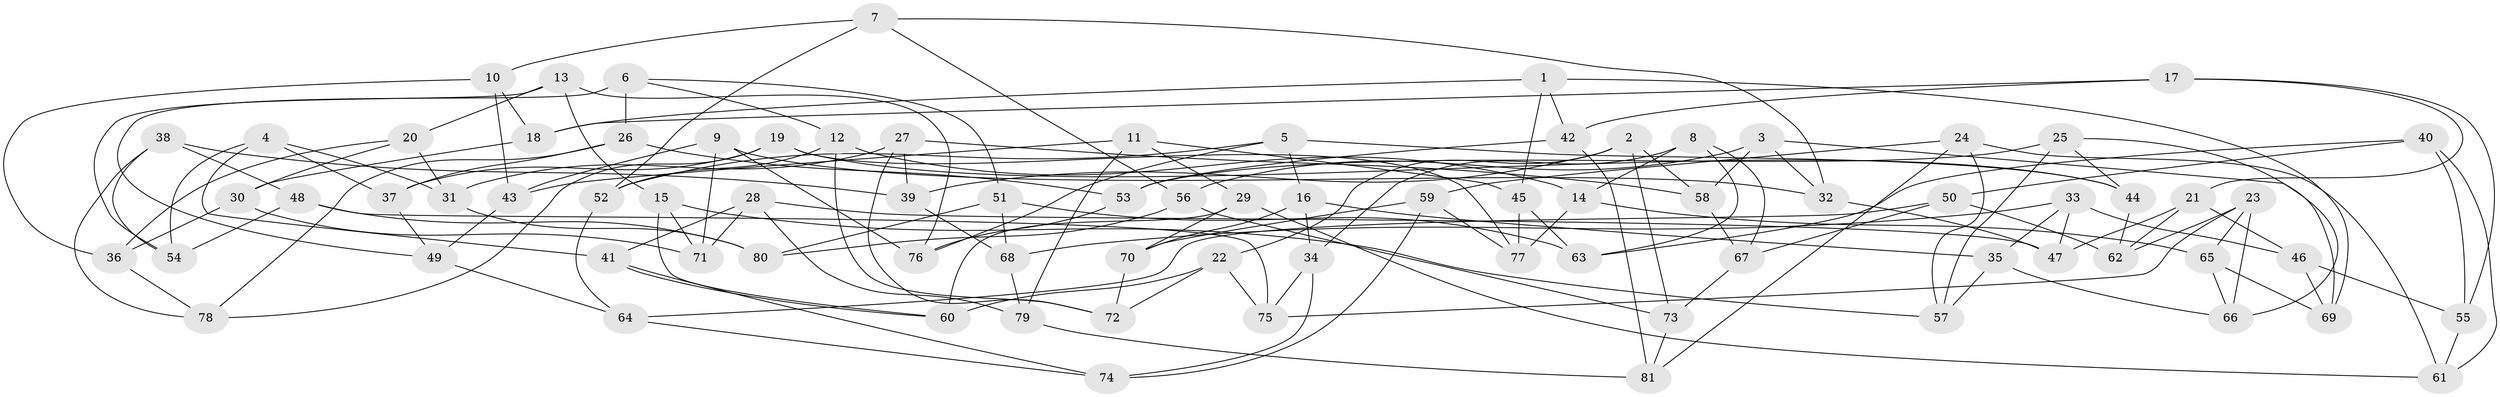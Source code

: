 // Generated by graph-tools (version 1.1) at 2025/37/03/09/25 02:37:53]
// undirected, 81 vertices, 162 edges
graph export_dot {
graph [start="1"]
  node [color=gray90,style=filled];
  1;
  2;
  3;
  4;
  5;
  6;
  7;
  8;
  9;
  10;
  11;
  12;
  13;
  14;
  15;
  16;
  17;
  18;
  19;
  20;
  21;
  22;
  23;
  24;
  25;
  26;
  27;
  28;
  29;
  30;
  31;
  32;
  33;
  34;
  35;
  36;
  37;
  38;
  39;
  40;
  41;
  42;
  43;
  44;
  45;
  46;
  47;
  48;
  49;
  50;
  51;
  52;
  53;
  54;
  55;
  56;
  57;
  58;
  59;
  60;
  61;
  62;
  63;
  64;
  65;
  66;
  67;
  68;
  69;
  70;
  71;
  72;
  73;
  74;
  75;
  76;
  77;
  78;
  79;
  80;
  81;
  1 -- 45;
  1 -- 42;
  1 -- 18;
  1 -- 69;
  2 -- 39;
  2 -- 58;
  2 -- 73;
  2 -- 22;
  3 -- 56;
  3 -- 58;
  3 -- 69;
  3 -- 32;
  4 -- 41;
  4 -- 37;
  4 -- 54;
  4 -- 31;
  5 -- 16;
  5 -- 52;
  5 -- 76;
  5 -- 44;
  6 -- 51;
  6 -- 12;
  6 -- 26;
  6 -- 49;
  7 -- 52;
  7 -- 32;
  7 -- 56;
  7 -- 10;
  8 -- 67;
  8 -- 34;
  8 -- 14;
  8 -- 63;
  9 -- 71;
  9 -- 32;
  9 -- 43;
  9 -- 76;
  10 -- 18;
  10 -- 36;
  10 -- 43;
  11 -- 79;
  11 -- 45;
  11 -- 43;
  11 -- 29;
  12 -- 52;
  12 -- 72;
  12 -- 14;
  13 -- 20;
  13 -- 54;
  13 -- 76;
  13 -- 15;
  14 -- 77;
  14 -- 65;
  15 -- 71;
  15 -- 57;
  15 -- 60;
  16 -- 34;
  16 -- 35;
  16 -- 70;
  17 -- 42;
  17 -- 18;
  17 -- 21;
  17 -- 55;
  18 -- 30;
  19 -- 77;
  19 -- 44;
  19 -- 78;
  19 -- 37;
  20 -- 36;
  20 -- 30;
  20 -- 31;
  21 -- 47;
  21 -- 46;
  21 -- 62;
  22 -- 60;
  22 -- 72;
  22 -- 75;
  23 -- 65;
  23 -- 62;
  23 -- 75;
  23 -- 66;
  24 -- 57;
  24 -- 61;
  24 -- 81;
  24 -- 59;
  25 -- 66;
  25 -- 57;
  25 -- 53;
  25 -- 44;
  26 -- 37;
  26 -- 53;
  26 -- 78;
  27 -- 72;
  27 -- 58;
  27 -- 31;
  27 -- 39;
  28 -- 47;
  28 -- 79;
  28 -- 71;
  28 -- 41;
  29 -- 70;
  29 -- 60;
  29 -- 61;
  30 -- 36;
  30 -- 71;
  31 -- 80;
  32 -- 47;
  33 -- 47;
  33 -- 68;
  33 -- 46;
  33 -- 35;
  34 -- 74;
  34 -- 75;
  35 -- 57;
  35 -- 66;
  36 -- 78;
  37 -- 49;
  38 -- 54;
  38 -- 39;
  38 -- 48;
  38 -- 78;
  39 -- 68;
  40 -- 50;
  40 -- 63;
  40 -- 55;
  40 -- 61;
  41 -- 74;
  41 -- 60;
  42 -- 53;
  42 -- 81;
  43 -- 49;
  44 -- 62;
  45 -- 63;
  45 -- 77;
  46 -- 55;
  46 -- 69;
  48 -- 75;
  48 -- 80;
  48 -- 54;
  49 -- 64;
  50 -- 62;
  50 -- 67;
  50 -- 64;
  51 -- 68;
  51 -- 80;
  51 -- 63;
  52 -- 64;
  53 -- 76;
  55 -- 61;
  56 -- 73;
  56 -- 80;
  58 -- 67;
  59 -- 74;
  59 -- 77;
  59 -- 70;
  64 -- 74;
  65 -- 69;
  65 -- 66;
  67 -- 73;
  68 -- 79;
  70 -- 72;
  73 -- 81;
  79 -- 81;
}
